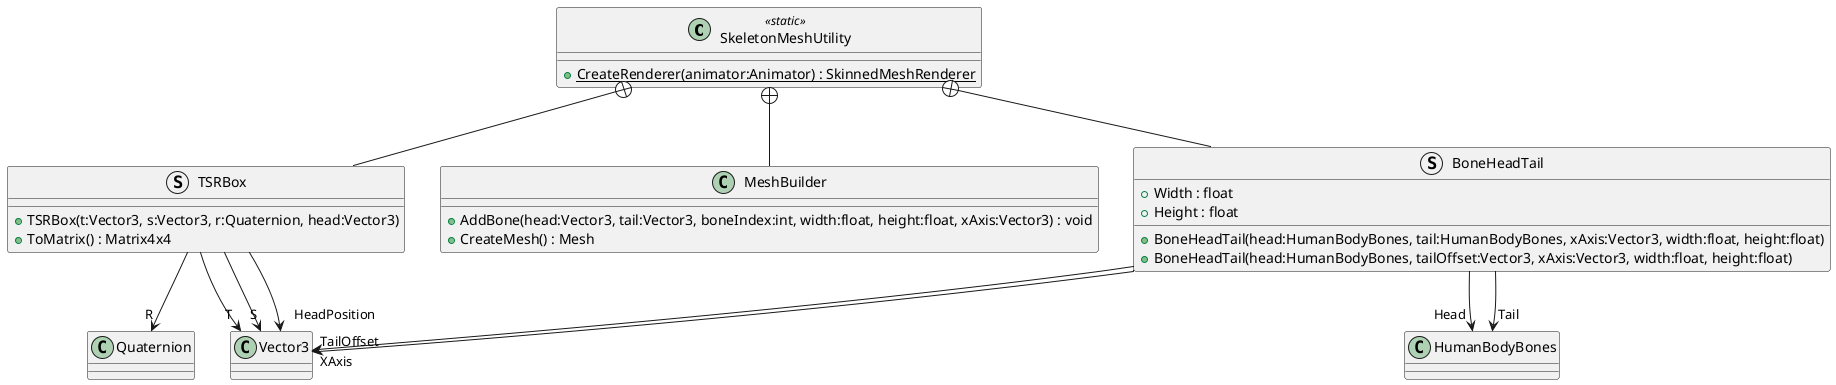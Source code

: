 @startuml
class SkeletonMeshUtility <<static>> {
    + {static} CreateRenderer(animator:Animator) : SkinnedMeshRenderer
}
struct TSRBox {
    + TSRBox(t:Vector3, s:Vector3, r:Quaternion, head:Vector3)
    + ToMatrix() : Matrix4x4
}
class MeshBuilder {
    + AddBone(head:Vector3, tail:Vector3, boneIndex:int, width:float, height:float, xAxis:Vector3) : void
    + CreateMesh() : Mesh
}
struct BoneHeadTail {
    + Width : float
    + Height : float
    + BoneHeadTail(head:HumanBodyBones, tail:HumanBodyBones, xAxis:Vector3, width:float, height:float)
    + BoneHeadTail(head:HumanBodyBones, tailOffset:Vector3, xAxis:Vector3, width:float, height:float)
}
SkeletonMeshUtility +-- TSRBox
TSRBox --> "T" Vector3
TSRBox --> "S" Vector3
TSRBox --> "R" Quaternion
TSRBox --> "HeadPosition" Vector3
SkeletonMeshUtility +-- MeshBuilder
SkeletonMeshUtility +-- BoneHeadTail
BoneHeadTail --> "Head" HumanBodyBones
BoneHeadTail --> "Tail" HumanBodyBones
BoneHeadTail --> "TailOffset" Vector3
BoneHeadTail --> "XAxis" Vector3
@enduml
